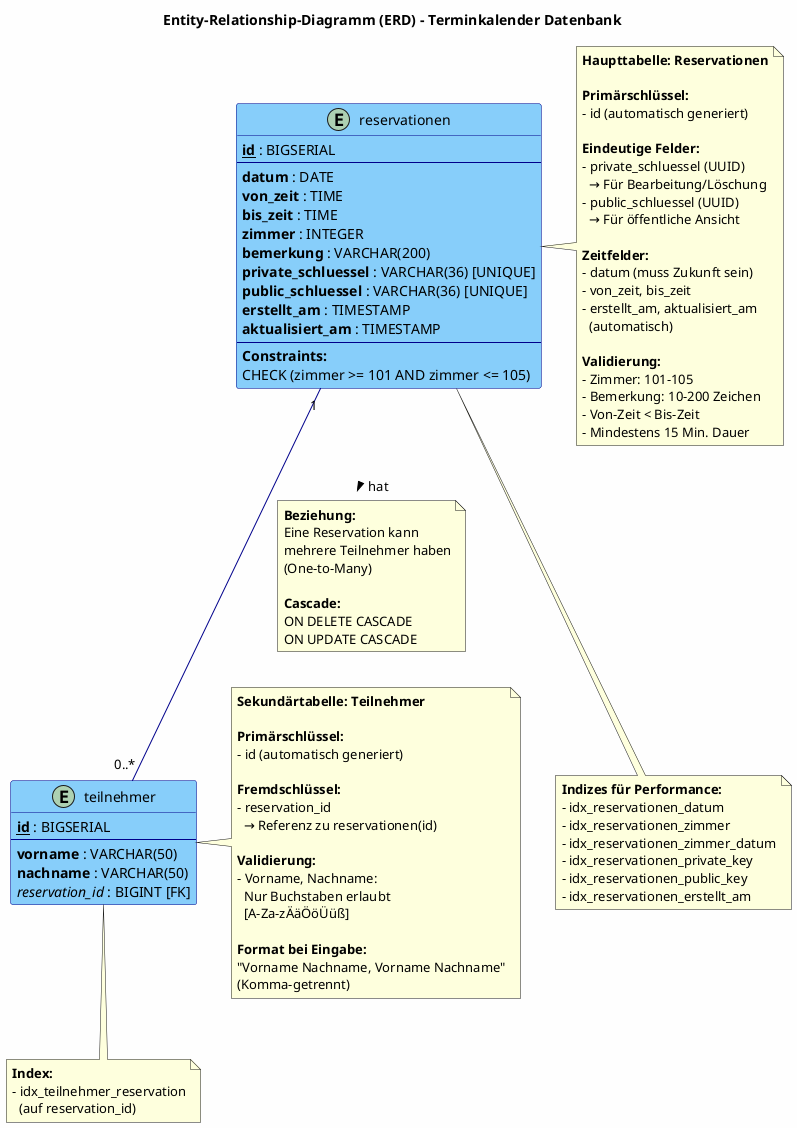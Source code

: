 @startuml ERD_Terminkalender

title Entity-Relationship-Diagramm (ERD) - Terminkalender Datenbank
skinparam backgroundColor #FEFEFE
skinparam class {
  BackgroundColor<<entity>> LightSkyBlue
  BorderColor<<entity>> DarkBlue
  ArrowColor DarkBlue
}

!define table(x) class x << (T,#FFAAAA) >>
!define primary_key(x) <b><u>x</u></b>
!define foreign_key(x) <i>x</i>
!define not_null(x) <b>x</b>

hide methods
hide stereotypes

entity "reservationen" as reservationen <<entity>> {
  primary_key(id) : BIGSERIAL
  --
  not_null(datum) : DATE
  not_null(von_zeit) : TIME
  not_null(bis_zeit) : TIME
  not_null(zimmer) : INTEGER
  not_null(bemerkung) : VARCHAR(200)
  not_null(private_schluessel) : VARCHAR(36) [UNIQUE]
  not_null(public_schluessel) : VARCHAR(36) [UNIQUE]
  not_null(erstellt_am) : TIMESTAMP
  not_null(aktualisiert_am) : TIMESTAMP
  --
  **Constraints:**
  CHECK (zimmer >= 101 AND zimmer <= 105)
}

entity "teilnehmer" as teilnehmer <<entity>> {
  primary_key(id) : BIGSERIAL
  --
  not_null(vorname) : VARCHAR(50)
  not_null(nachname) : VARCHAR(50)
  foreign_key(reservation_id) : BIGINT [FK]
}

reservationen "1" -- "0..*" teilnehmer : hat >
note on link
  **Beziehung:**
  Eine Reservation kann
  mehrere Teilnehmer haben
  (One-to-Many)

  **Cascade:**
  ON DELETE CASCADE
  ON UPDATE CASCADE
end note

note right of reservationen
  **Haupttabelle: Reservationen**

  **Primärschlüssel:**
  - id (automatisch generiert)

  **Eindeutige Felder:**
  - private_schluessel (UUID)
    → Für Bearbeitung/Löschung
  - public_schluessel (UUID)
    → Für öffentliche Ansicht

  **Zeitfelder:**
  - datum (muss Zukunft sein)
  - von_zeit, bis_zeit
  - erstellt_am, aktualisiert_am
    (automatisch)

  **Validierung:**
  - Zimmer: 101-105
  - Bemerkung: 10-200 Zeichen
  - Von-Zeit < Bis-Zeit
  - Mindestens 15 Min. Dauer
end note

note left of teilnehmer
  **Sekundärtabelle: Teilnehmer**

  **Primärschlüssel:**
  - id (automatisch generiert)

  **Fremdschlüssel:**
  - reservation_id
    → Referenz zu reservationen(id)

  **Validierung:**
  - Vorname, Nachname:
    Nur Buchstaben erlaubt
    [A-Za-zÄäÖöÜüß]

  **Format bei Eingabe:**
  "Vorname Nachname, Vorname Nachname"
  (Komma-getrennt)
end note

note bottom of reservationen
  **Indizes für Performance:**
  - idx_reservationen_datum
  - idx_reservationen_zimmer
  - idx_reservationen_zimmer_datum
  - idx_reservationen_private_key
  - idx_reservationen_public_key
  - idx_reservationen_erstellt_am
end note

note bottom of teilnehmer
  **Index:**
  - idx_teilnehmer_reservation
    (auf reservation_id)
end note

@enduml
